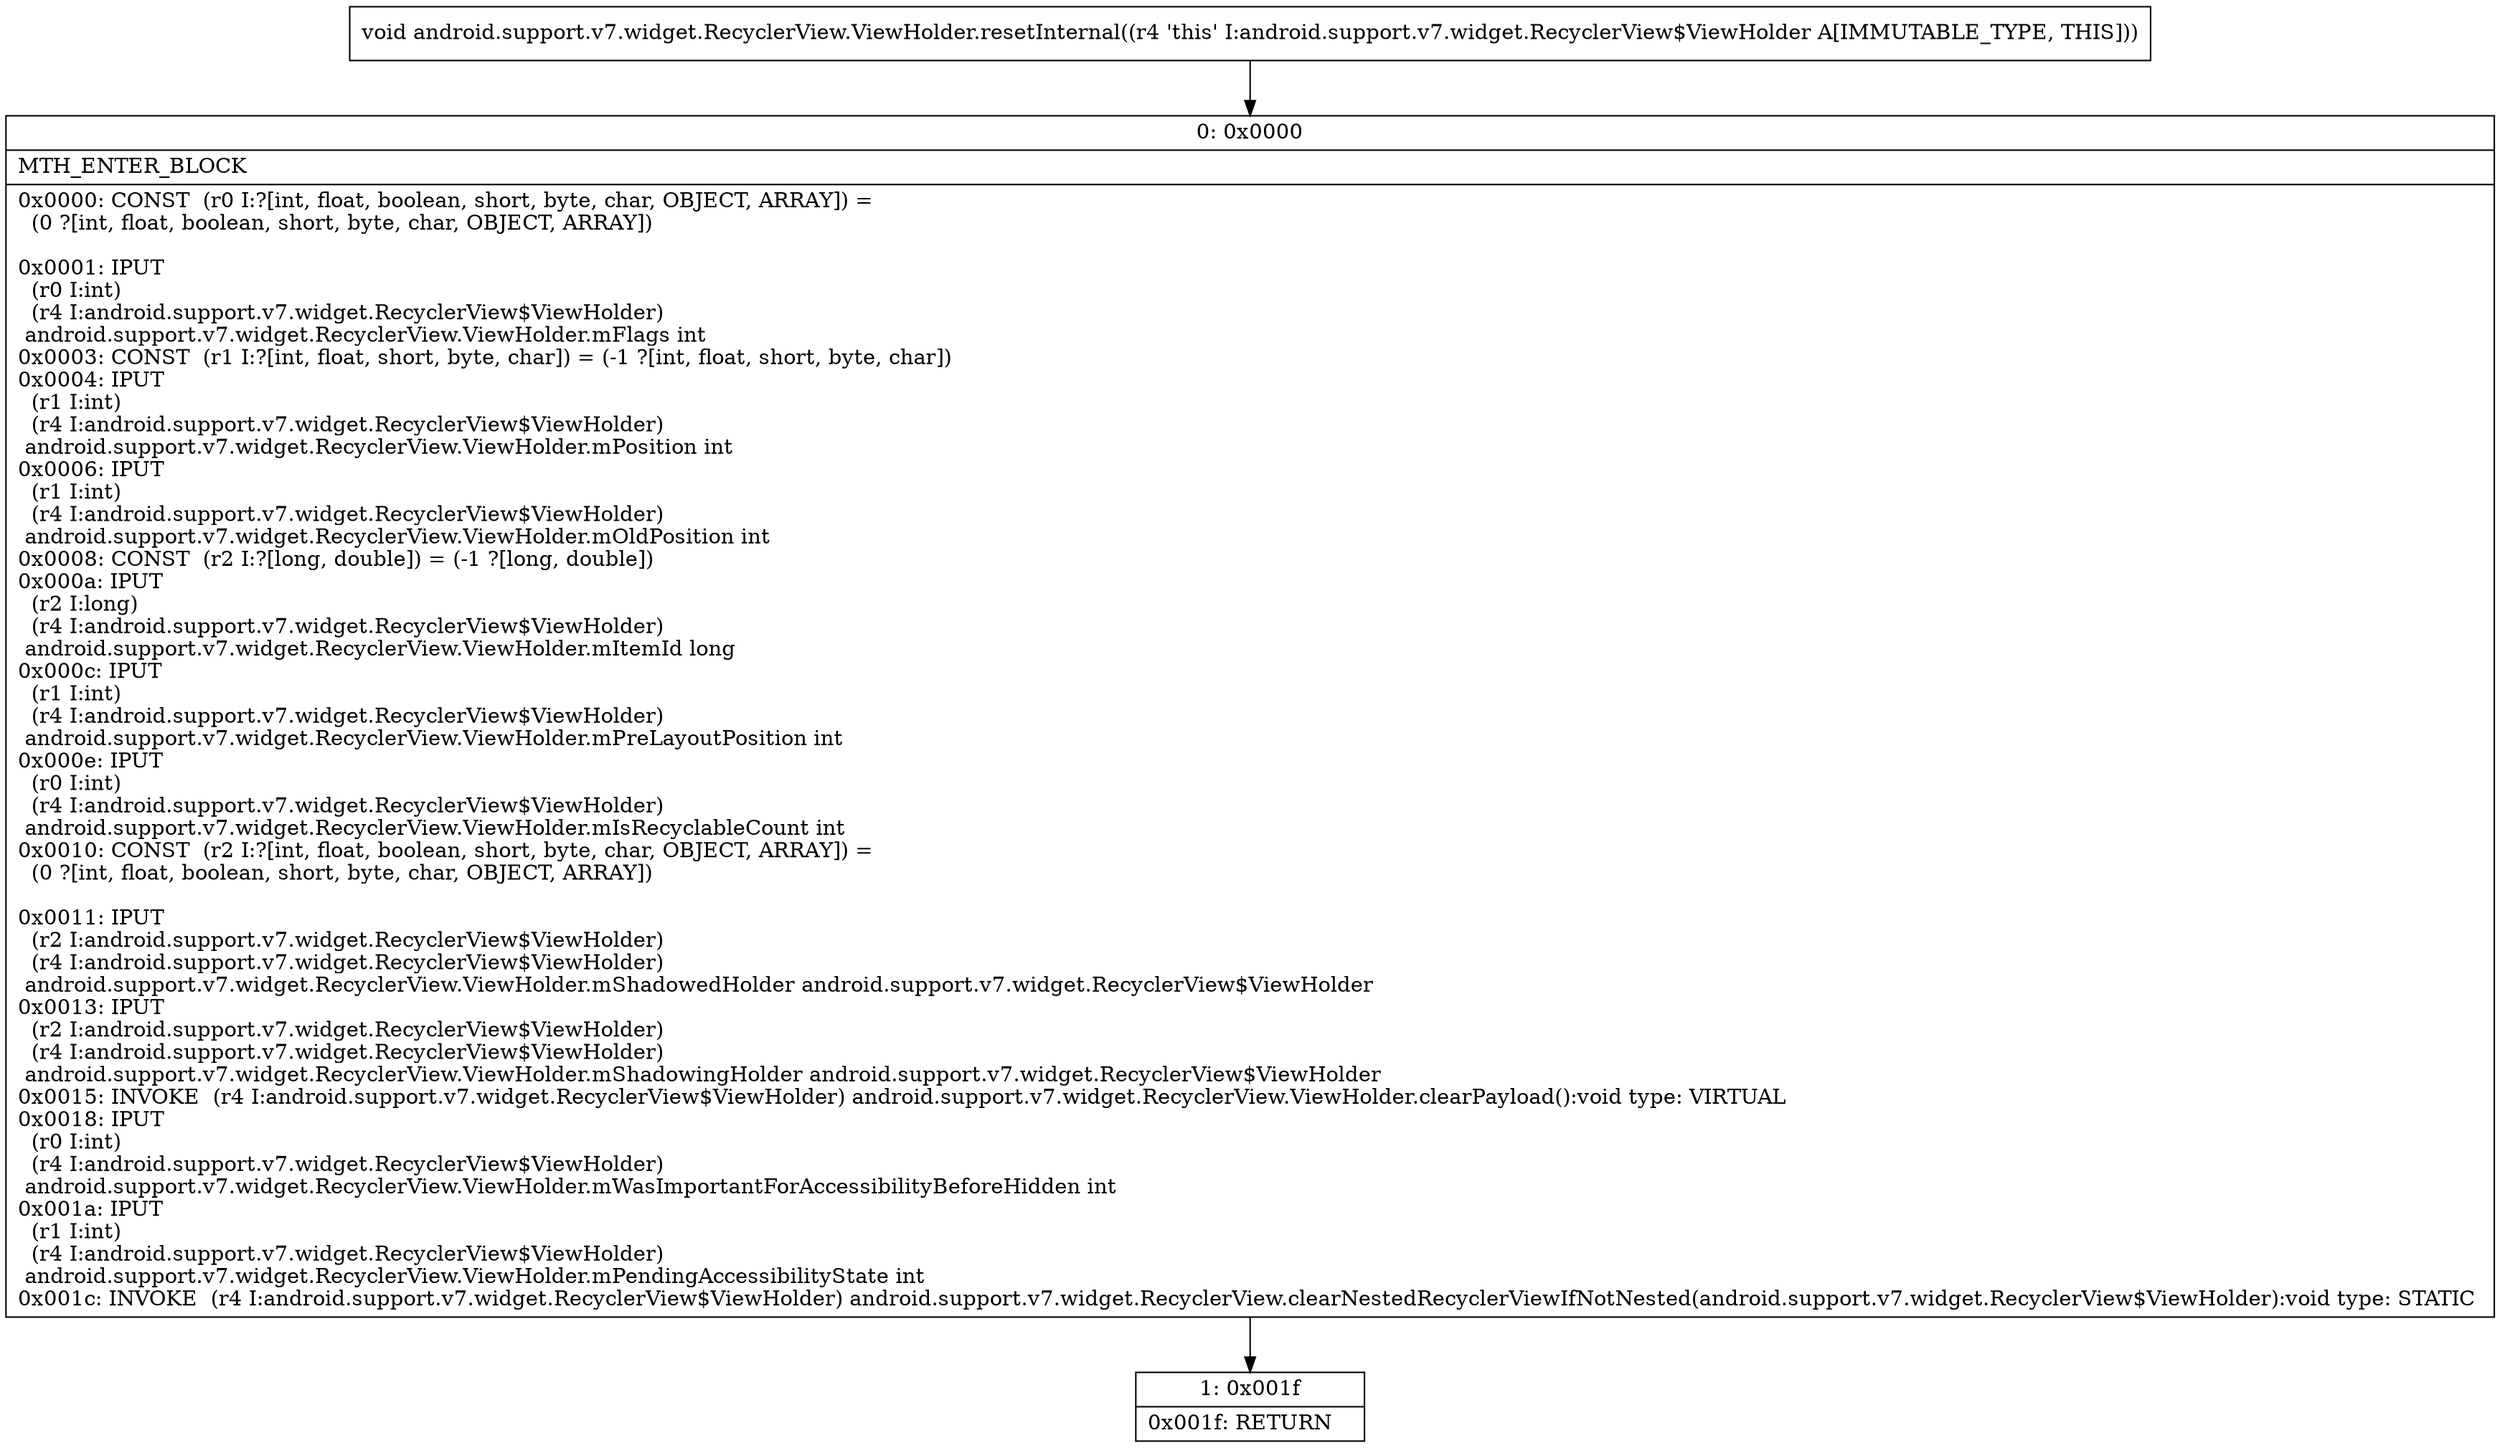 digraph "CFG forandroid.support.v7.widget.RecyclerView.ViewHolder.resetInternal()V" {
Node_0 [shape=record,label="{0\:\ 0x0000|MTH_ENTER_BLOCK\l|0x0000: CONST  (r0 I:?[int, float, boolean, short, byte, char, OBJECT, ARRAY]) = \l  (0 ?[int, float, boolean, short, byte, char, OBJECT, ARRAY])\l \l0x0001: IPUT  \l  (r0 I:int)\l  (r4 I:android.support.v7.widget.RecyclerView$ViewHolder)\l android.support.v7.widget.RecyclerView.ViewHolder.mFlags int \l0x0003: CONST  (r1 I:?[int, float, short, byte, char]) = (\-1 ?[int, float, short, byte, char]) \l0x0004: IPUT  \l  (r1 I:int)\l  (r4 I:android.support.v7.widget.RecyclerView$ViewHolder)\l android.support.v7.widget.RecyclerView.ViewHolder.mPosition int \l0x0006: IPUT  \l  (r1 I:int)\l  (r4 I:android.support.v7.widget.RecyclerView$ViewHolder)\l android.support.v7.widget.RecyclerView.ViewHolder.mOldPosition int \l0x0008: CONST  (r2 I:?[long, double]) = (\-1 ?[long, double]) \l0x000a: IPUT  \l  (r2 I:long)\l  (r4 I:android.support.v7.widget.RecyclerView$ViewHolder)\l android.support.v7.widget.RecyclerView.ViewHolder.mItemId long \l0x000c: IPUT  \l  (r1 I:int)\l  (r4 I:android.support.v7.widget.RecyclerView$ViewHolder)\l android.support.v7.widget.RecyclerView.ViewHolder.mPreLayoutPosition int \l0x000e: IPUT  \l  (r0 I:int)\l  (r4 I:android.support.v7.widget.RecyclerView$ViewHolder)\l android.support.v7.widget.RecyclerView.ViewHolder.mIsRecyclableCount int \l0x0010: CONST  (r2 I:?[int, float, boolean, short, byte, char, OBJECT, ARRAY]) = \l  (0 ?[int, float, boolean, short, byte, char, OBJECT, ARRAY])\l \l0x0011: IPUT  \l  (r2 I:android.support.v7.widget.RecyclerView$ViewHolder)\l  (r4 I:android.support.v7.widget.RecyclerView$ViewHolder)\l android.support.v7.widget.RecyclerView.ViewHolder.mShadowedHolder android.support.v7.widget.RecyclerView$ViewHolder \l0x0013: IPUT  \l  (r2 I:android.support.v7.widget.RecyclerView$ViewHolder)\l  (r4 I:android.support.v7.widget.RecyclerView$ViewHolder)\l android.support.v7.widget.RecyclerView.ViewHolder.mShadowingHolder android.support.v7.widget.RecyclerView$ViewHolder \l0x0015: INVOKE  (r4 I:android.support.v7.widget.RecyclerView$ViewHolder) android.support.v7.widget.RecyclerView.ViewHolder.clearPayload():void type: VIRTUAL \l0x0018: IPUT  \l  (r0 I:int)\l  (r4 I:android.support.v7.widget.RecyclerView$ViewHolder)\l android.support.v7.widget.RecyclerView.ViewHolder.mWasImportantForAccessibilityBeforeHidden int \l0x001a: IPUT  \l  (r1 I:int)\l  (r4 I:android.support.v7.widget.RecyclerView$ViewHolder)\l android.support.v7.widget.RecyclerView.ViewHolder.mPendingAccessibilityState int \l0x001c: INVOKE  (r4 I:android.support.v7.widget.RecyclerView$ViewHolder) android.support.v7.widget.RecyclerView.clearNestedRecyclerViewIfNotNested(android.support.v7.widget.RecyclerView$ViewHolder):void type: STATIC \l}"];
Node_1 [shape=record,label="{1\:\ 0x001f|0x001f: RETURN   \l}"];
MethodNode[shape=record,label="{void android.support.v7.widget.RecyclerView.ViewHolder.resetInternal((r4 'this' I:android.support.v7.widget.RecyclerView$ViewHolder A[IMMUTABLE_TYPE, THIS])) }"];
MethodNode -> Node_0;
Node_0 -> Node_1;
}

